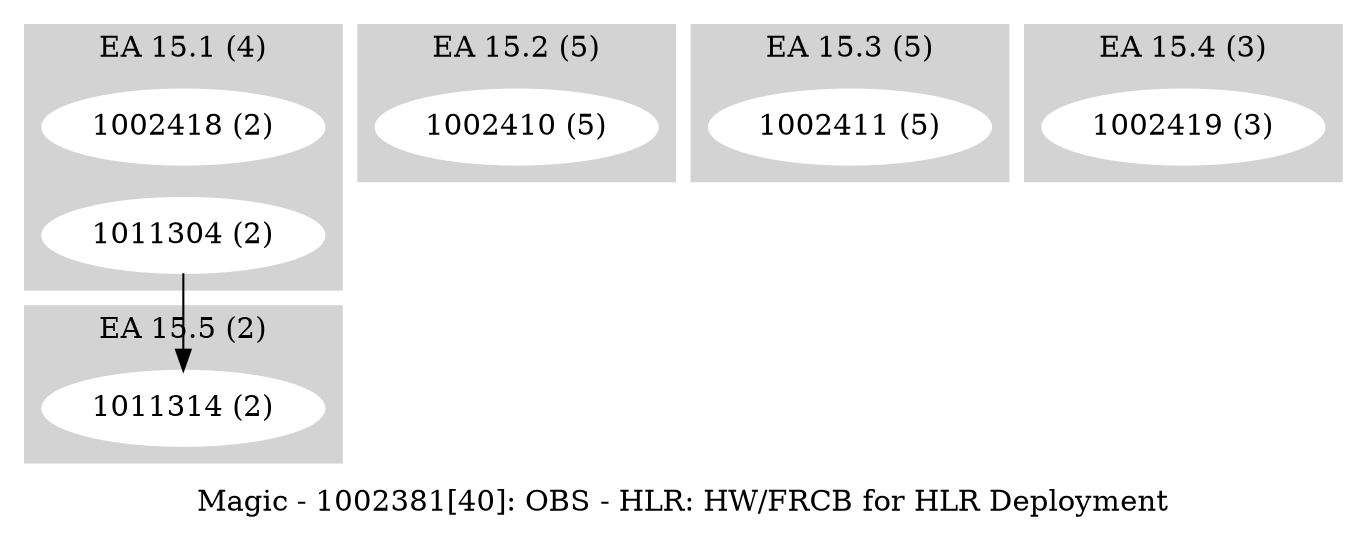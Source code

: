 digraph G {
    label = "Magic - 1002381[40]: OBS - HLR: HW/FRCB for HLR Deployment";
    ranksep = .1
    subgraph cluster_1 {
        style=filled;
        color=lightgrey;
        node [style=filled,color=white];
        "1002418 (2)" ->       
        "1011304 (2)"
        [style=invis];
        label = "EA 15.1 (4)";
    }
    subgraph cluster_2 {
        style=filled;
        color=lightgrey;
        node [style=filled,color=white];
        "1002410 (5)"
        ;
        label = "EA 15.2 (5)";
    }
    subgraph cluster_3 {
        style=filled;
        color=lightgrey;
        node [style=filled,color=white];
        "1002411 (5)"
        ;
        label = "EA 15.3 (5)";
    }
    subgraph cluster_4 {
        style=filled;
        color=lightgrey;
        node [style=filled,color=white];
        "1002419 (3)"
        ;
        label = "EA 15.4 (3)";
    }
    subgraph cluster_5 {
        style=filled;
        color=lightgrey;
        node [style=filled,color=white];
        "1011314 (2)"
        ;
        label = "EA 15.5 (2)";
    }
    "1011304 (2)" -> "1011314 (2)";
}

